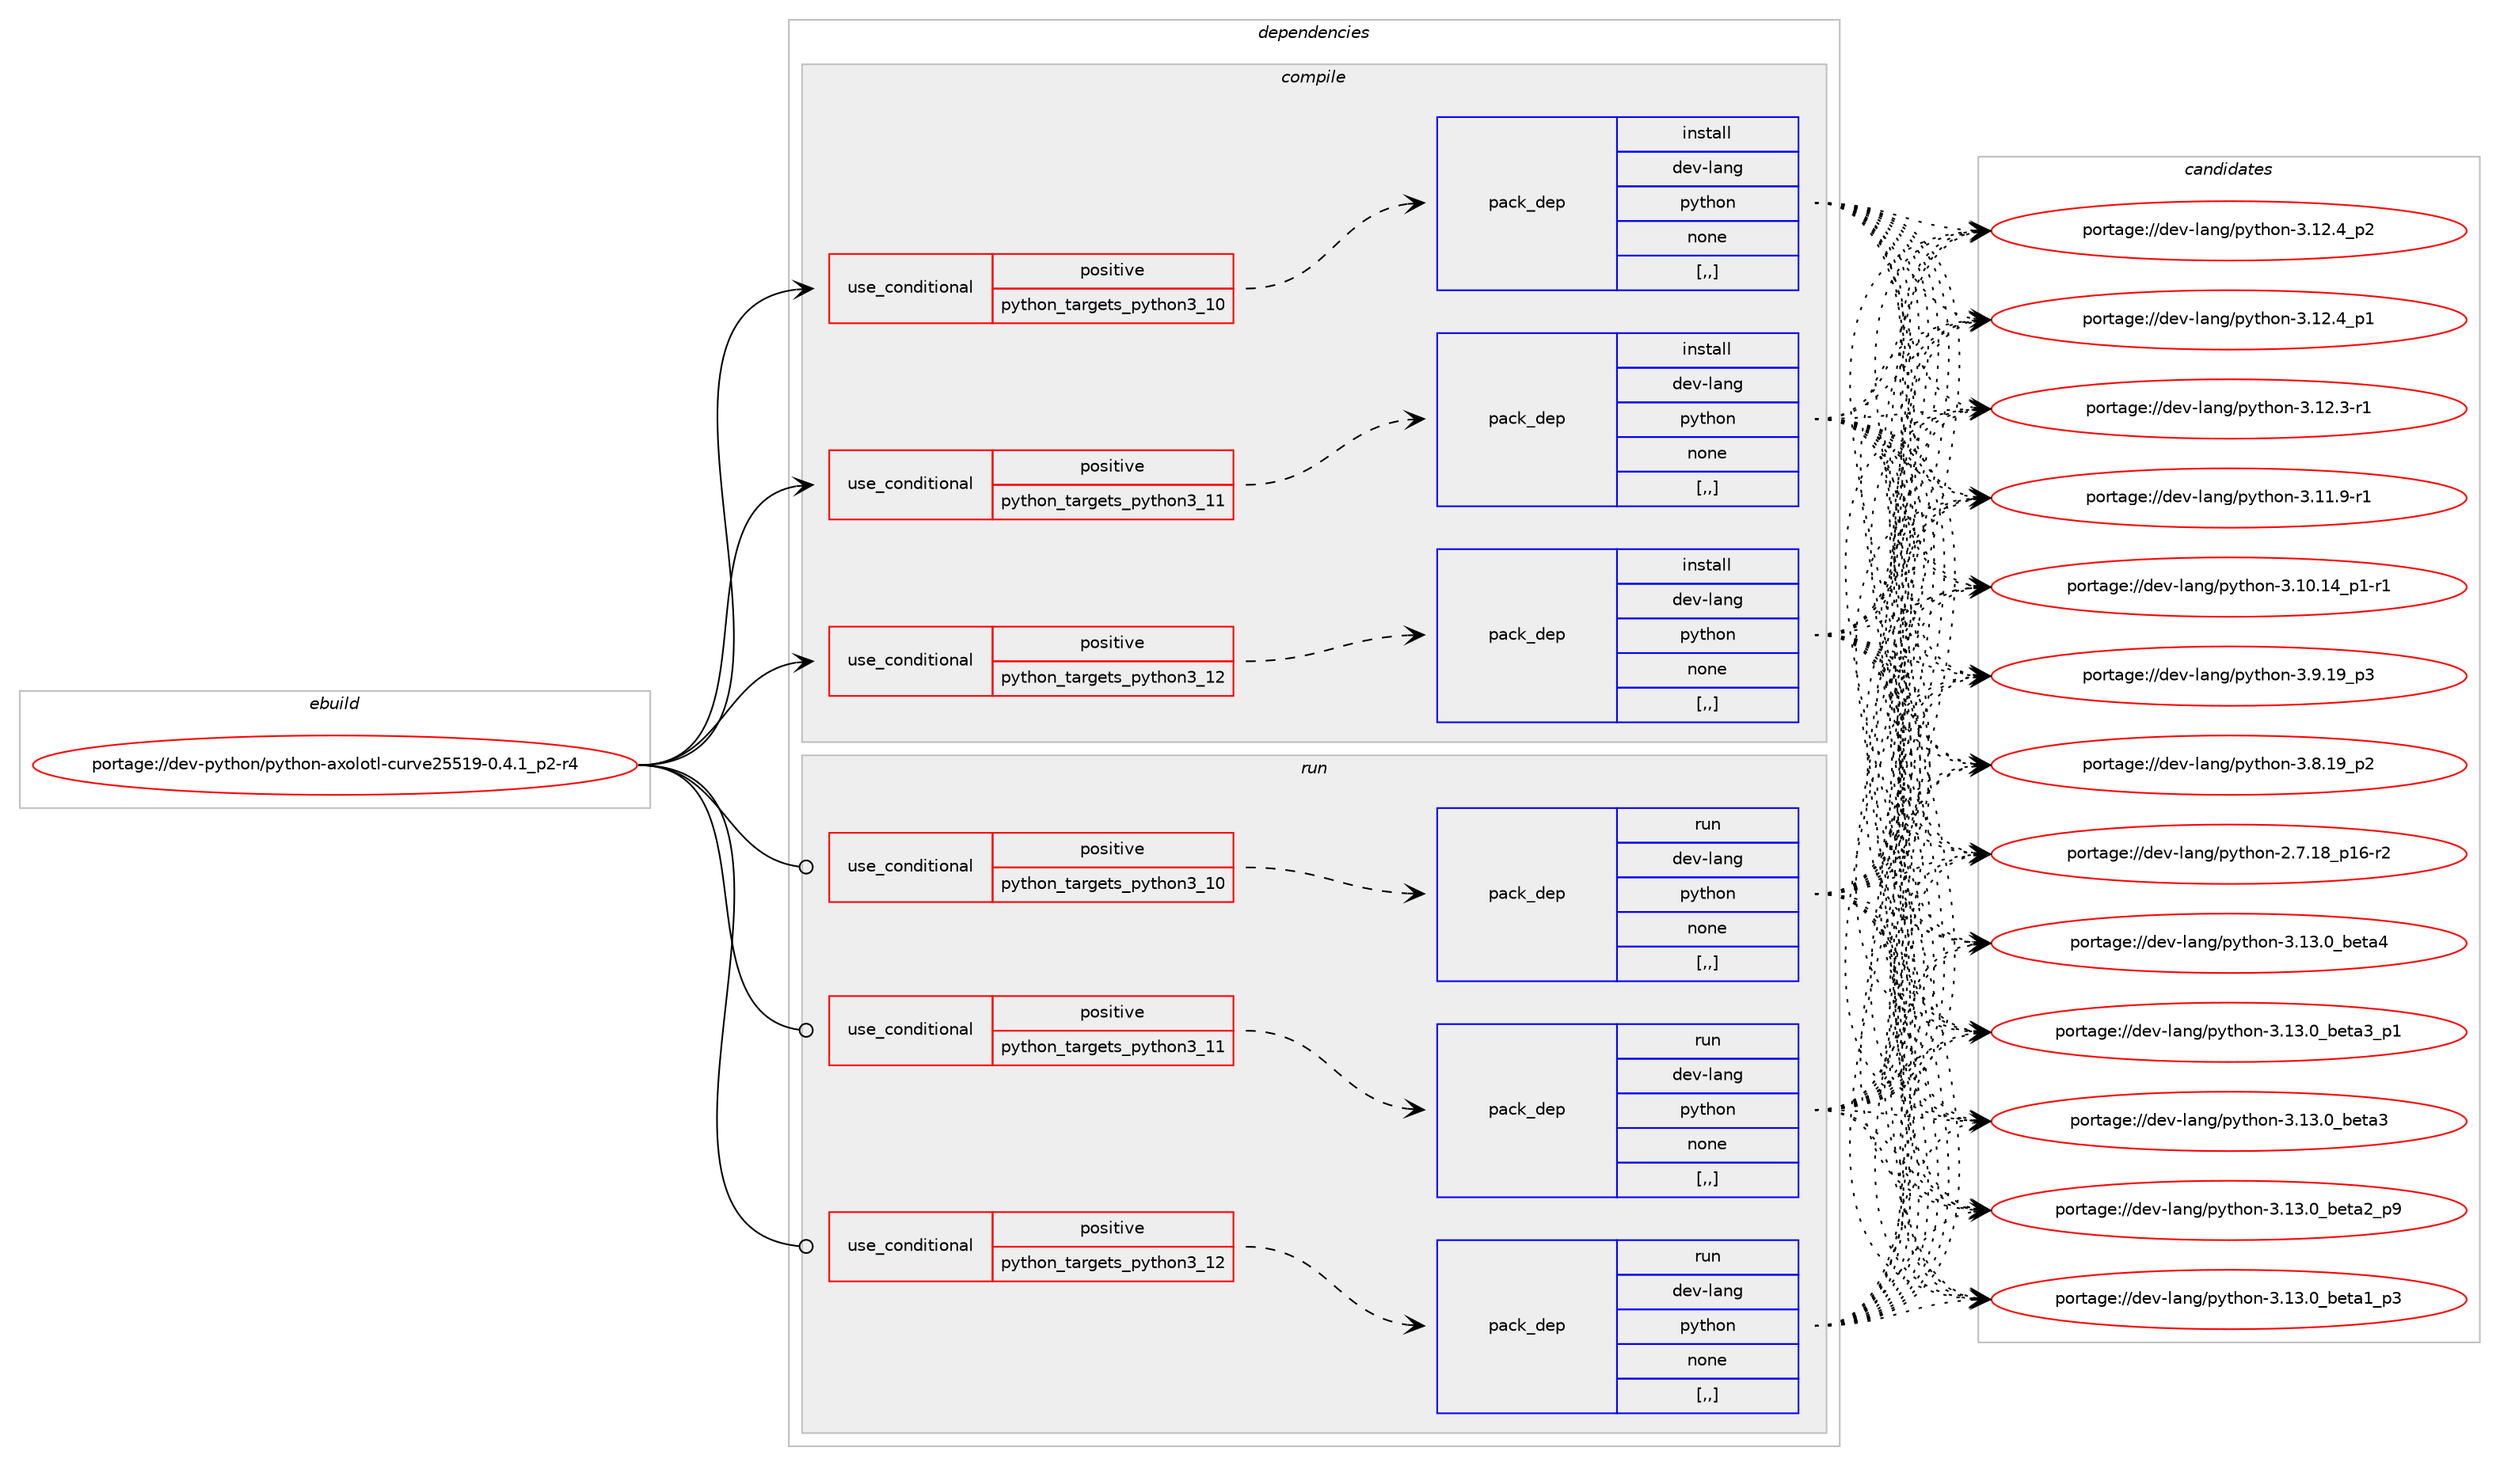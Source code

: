 digraph prolog {

# *************
# Graph options
# *************

newrank=true;
concentrate=true;
compound=true;
graph [rankdir=LR,fontname=Helvetica,fontsize=10,ranksep=1.5];#, ranksep=2.5, nodesep=0.2];
edge  [arrowhead=vee];
node  [fontname=Helvetica,fontsize=10];

# **********
# The ebuild
# **********

subgraph cluster_leftcol {
color=gray;
label=<<i>ebuild</i>>;
id [label="portage://dev-python/python-axolotl-curve25519-0.4.1_p2-r4", color=red, width=4, href="../dev-python/python-axolotl-curve25519-0.4.1_p2-r4.svg"];
}

# ****************
# The dependencies
# ****************

subgraph cluster_midcol {
color=gray;
label=<<i>dependencies</i>>;
subgraph cluster_compile {
fillcolor="#eeeeee";
style=filled;
label=<<i>compile</i>>;
subgraph cond38225 {
dependency159977 [label=<<TABLE BORDER="0" CELLBORDER="1" CELLSPACING="0" CELLPADDING="4"><TR><TD ROWSPAN="3" CELLPADDING="10">use_conditional</TD></TR><TR><TD>positive</TD></TR><TR><TD>python_targets_python3_10</TD></TR></TABLE>>, shape=none, color=red];
subgraph pack120483 {
dependency159978 [label=<<TABLE BORDER="0" CELLBORDER="1" CELLSPACING="0" CELLPADDING="4" WIDTH="220"><TR><TD ROWSPAN="6" CELLPADDING="30">pack_dep</TD></TR><TR><TD WIDTH="110">install</TD></TR><TR><TD>dev-lang</TD></TR><TR><TD>python</TD></TR><TR><TD>none</TD></TR><TR><TD>[,,]</TD></TR></TABLE>>, shape=none, color=blue];
}
dependency159977:e -> dependency159978:w [weight=20,style="dashed",arrowhead="vee"];
}
id:e -> dependency159977:w [weight=20,style="solid",arrowhead="vee"];
subgraph cond38226 {
dependency159979 [label=<<TABLE BORDER="0" CELLBORDER="1" CELLSPACING="0" CELLPADDING="4"><TR><TD ROWSPAN="3" CELLPADDING="10">use_conditional</TD></TR><TR><TD>positive</TD></TR><TR><TD>python_targets_python3_11</TD></TR></TABLE>>, shape=none, color=red];
subgraph pack120484 {
dependency159980 [label=<<TABLE BORDER="0" CELLBORDER="1" CELLSPACING="0" CELLPADDING="4" WIDTH="220"><TR><TD ROWSPAN="6" CELLPADDING="30">pack_dep</TD></TR><TR><TD WIDTH="110">install</TD></TR><TR><TD>dev-lang</TD></TR><TR><TD>python</TD></TR><TR><TD>none</TD></TR><TR><TD>[,,]</TD></TR></TABLE>>, shape=none, color=blue];
}
dependency159979:e -> dependency159980:w [weight=20,style="dashed",arrowhead="vee"];
}
id:e -> dependency159979:w [weight=20,style="solid",arrowhead="vee"];
subgraph cond38227 {
dependency159981 [label=<<TABLE BORDER="0" CELLBORDER="1" CELLSPACING="0" CELLPADDING="4"><TR><TD ROWSPAN="3" CELLPADDING="10">use_conditional</TD></TR><TR><TD>positive</TD></TR><TR><TD>python_targets_python3_12</TD></TR></TABLE>>, shape=none, color=red];
subgraph pack120485 {
dependency159982 [label=<<TABLE BORDER="0" CELLBORDER="1" CELLSPACING="0" CELLPADDING="4" WIDTH="220"><TR><TD ROWSPAN="6" CELLPADDING="30">pack_dep</TD></TR><TR><TD WIDTH="110">install</TD></TR><TR><TD>dev-lang</TD></TR><TR><TD>python</TD></TR><TR><TD>none</TD></TR><TR><TD>[,,]</TD></TR></TABLE>>, shape=none, color=blue];
}
dependency159981:e -> dependency159982:w [weight=20,style="dashed",arrowhead="vee"];
}
id:e -> dependency159981:w [weight=20,style="solid",arrowhead="vee"];
}
subgraph cluster_compileandrun {
fillcolor="#eeeeee";
style=filled;
label=<<i>compile and run</i>>;
}
subgraph cluster_run {
fillcolor="#eeeeee";
style=filled;
label=<<i>run</i>>;
subgraph cond38228 {
dependency159983 [label=<<TABLE BORDER="0" CELLBORDER="1" CELLSPACING="0" CELLPADDING="4"><TR><TD ROWSPAN="3" CELLPADDING="10">use_conditional</TD></TR><TR><TD>positive</TD></TR><TR><TD>python_targets_python3_10</TD></TR></TABLE>>, shape=none, color=red];
subgraph pack120486 {
dependency159984 [label=<<TABLE BORDER="0" CELLBORDER="1" CELLSPACING="0" CELLPADDING="4" WIDTH="220"><TR><TD ROWSPAN="6" CELLPADDING="30">pack_dep</TD></TR><TR><TD WIDTH="110">run</TD></TR><TR><TD>dev-lang</TD></TR><TR><TD>python</TD></TR><TR><TD>none</TD></TR><TR><TD>[,,]</TD></TR></TABLE>>, shape=none, color=blue];
}
dependency159983:e -> dependency159984:w [weight=20,style="dashed",arrowhead="vee"];
}
id:e -> dependency159983:w [weight=20,style="solid",arrowhead="odot"];
subgraph cond38229 {
dependency159985 [label=<<TABLE BORDER="0" CELLBORDER="1" CELLSPACING="0" CELLPADDING="4"><TR><TD ROWSPAN="3" CELLPADDING="10">use_conditional</TD></TR><TR><TD>positive</TD></TR><TR><TD>python_targets_python3_11</TD></TR></TABLE>>, shape=none, color=red];
subgraph pack120487 {
dependency159986 [label=<<TABLE BORDER="0" CELLBORDER="1" CELLSPACING="0" CELLPADDING="4" WIDTH="220"><TR><TD ROWSPAN="6" CELLPADDING="30">pack_dep</TD></TR><TR><TD WIDTH="110">run</TD></TR><TR><TD>dev-lang</TD></TR><TR><TD>python</TD></TR><TR><TD>none</TD></TR><TR><TD>[,,]</TD></TR></TABLE>>, shape=none, color=blue];
}
dependency159985:e -> dependency159986:w [weight=20,style="dashed",arrowhead="vee"];
}
id:e -> dependency159985:w [weight=20,style="solid",arrowhead="odot"];
subgraph cond38230 {
dependency159987 [label=<<TABLE BORDER="0" CELLBORDER="1" CELLSPACING="0" CELLPADDING="4"><TR><TD ROWSPAN="3" CELLPADDING="10">use_conditional</TD></TR><TR><TD>positive</TD></TR><TR><TD>python_targets_python3_12</TD></TR></TABLE>>, shape=none, color=red];
subgraph pack120488 {
dependency159988 [label=<<TABLE BORDER="0" CELLBORDER="1" CELLSPACING="0" CELLPADDING="4" WIDTH="220"><TR><TD ROWSPAN="6" CELLPADDING="30">pack_dep</TD></TR><TR><TD WIDTH="110">run</TD></TR><TR><TD>dev-lang</TD></TR><TR><TD>python</TD></TR><TR><TD>none</TD></TR><TR><TD>[,,]</TD></TR></TABLE>>, shape=none, color=blue];
}
dependency159987:e -> dependency159988:w [weight=20,style="dashed",arrowhead="vee"];
}
id:e -> dependency159987:w [weight=20,style="solid",arrowhead="odot"];
}
}

# **************
# The candidates
# **************

subgraph cluster_choices {
rank=same;
color=gray;
label=<<i>candidates</i>>;

subgraph choice120483 {
color=black;
nodesep=1;
choice1001011184510897110103471121211161041111104551464951464895981011169752 [label="portage://dev-lang/python-3.13.0_beta4", color=red, width=4,href="../dev-lang/python-3.13.0_beta4.svg"];
choice10010111845108971101034711212111610411111045514649514648959810111697519511249 [label="portage://dev-lang/python-3.13.0_beta3_p1", color=red, width=4,href="../dev-lang/python-3.13.0_beta3_p1.svg"];
choice1001011184510897110103471121211161041111104551464951464895981011169751 [label="portage://dev-lang/python-3.13.0_beta3", color=red, width=4,href="../dev-lang/python-3.13.0_beta3.svg"];
choice10010111845108971101034711212111610411111045514649514648959810111697509511257 [label="portage://dev-lang/python-3.13.0_beta2_p9", color=red, width=4,href="../dev-lang/python-3.13.0_beta2_p9.svg"];
choice10010111845108971101034711212111610411111045514649514648959810111697499511251 [label="portage://dev-lang/python-3.13.0_beta1_p3", color=red, width=4,href="../dev-lang/python-3.13.0_beta1_p3.svg"];
choice100101118451089711010347112121116104111110455146495046529511250 [label="portage://dev-lang/python-3.12.4_p2", color=red, width=4,href="../dev-lang/python-3.12.4_p2.svg"];
choice100101118451089711010347112121116104111110455146495046529511249 [label="portage://dev-lang/python-3.12.4_p1", color=red, width=4,href="../dev-lang/python-3.12.4_p1.svg"];
choice100101118451089711010347112121116104111110455146495046514511449 [label="portage://dev-lang/python-3.12.3-r1", color=red, width=4,href="../dev-lang/python-3.12.3-r1.svg"];
choice100101118451089711010347112121116104111110455146494946574511449 [label="portage://dev-lang/python-3.11.9-r1", color=red, width=4,href="../dev-lang/python-3.11.9-r1.svg"];
choice100101118451089711010347112121116104111110455146494846495295112494511449 [label="portage://dev-lang/python-3.10.14_p1-r1", color=red, width=4,href="../dev-lang/python-3.10.14_p1-r1.svg"];
choice100101118451089711010347112121116104111110455146574649579511251 [label="portage://dev-lang/python-3.9.19_p3", color=red, width=4,href="../dev-lang/python-3.9.19_p3.svg"];
choice100101118451089711010347112121116104111110455146564649579511250 [label="portage://dev-lang/python-3.8.19_p2", color=red, width=4,href="../dev-lang/python-3.8.19_p2.svg"];
choice100101118451089711010347112121116104111110455046554649569511249544511450 [label="portage://dev-lang/python-2.7.18_p16-r2", color=red, width=4,href="../dev-lang/python-2.7.18_p16-r2.svg"];
dependency159978:e -> choice1001011184510897110103471121211161041111104551464951464895981011169752:w [style=dotted,weight="100"];
dependency159978:e -> choice10010111845108971101034711212111610411111045514649514648959810111697519511249:w [style=dotted,weight="100"];
dependency159978:e -> choice1001011184510897110103471121211161041111104551464951464895981011169751:w [style=dotted,weight="100"];
dependency159978:e -> choice10010111845108971101034711212111610411111045514649514648959810111697509511257:w [style=dotted,weight="100"];
dependency159978:e -> choice10010111845108971101034711212111610411111045514649514648959810111697499511251:w [style=dotted,weight="100"];
dependency159978:e -> choice100101118451089711010347112121116104111110455146495046529511250:w [style=dotted,weight="100"];
dependency159978:e -> choice100101118451089711010347112121116104111110455146495046529511249:w [style=dotted,weight="100"];
dependency159978:e -> choice100101118451089711010347112121116104111110455146495046514511449:w [style=dotted,weight="100"];
dependency159978:e -> choice100101118451089711010347112121116104111110455146494946574511449:w [style=dotted,weight="100"];
dependency159978:e -> choice100101118451089711010347112121116104111110455146494846495295112494511449:w [style=dotted,weight="100"];
dependency159978:e -> choice100101118451089711010347112121116104111110455146574649579511251:w [style=dotted,weight="100"];
dependency159978:e -> choice100101118451089711010347112121116104111110455146564649579511250:w [style=dotted,weight="100"];
dependency159978:e -> choice100101118451089711010347112121116104111110455046554649569511249544511450:w [style=dotted,weight="100"];
}
subgraph choice120484 {
color=black;
nodesep=1;
choice1001011184510897110103471121211161041111104551464951464895981011169752 [label="portage://dev-lang/python-3.13.0_beta4", color=red, width=4,href="../dev-lang/python-3.13.0_beta4.svg"];
choice10010111845108971101034711212111610411111045514649514648959810111697519511249 [label="portage://dev-lang/python-3.13.0_beta3_p1", color=red, width=4,href="../dev-lang/python-3.13.0_beta3_p1.svg"];
choice1001011184510897110103471121211161041111104551464951464895981011169751 [label="portage://dev-lang/python-3.13.0_beta3", color=red, width=4,href="../dev-lang/python-3.13.0_beta3.svg"];
choice10010111845108971101034711212111610411111045514649514648959810111697509511257 [label="portage://dev-lang/python-3.13.0_beta2_p9", color=red, width=4,href="../dev-lang/python-3.13.0_beta2_p9.svg"];
choice10010111845108971101034711212111610411111045514649514648959810111697499511251 [label="portage://dev-lang/python-3.13.0_beta1_p3", color=red, width=4,href="../dev-lang/python-3.13.0_beta1_p3.svg"];
choice100101118451089711010347112121116104111110455146495046529511250 [label="portage://dev-lang/python-3.12.4_p2", color=red, width=4,href="../dev-lang/python-3.12.4_p2.svg"];
choice100101118451089711010347112121116104111110455146495046529511249 [label="portage://dev-lang/python-3.12.4_p1", color=red, width=4,href="../dev-lang/python-3.12.4_p1.svg"];
choice100101118451089711010347112121116104111110455146495046514511449 [label="portage://dev-lang/python-3.12.3-r1", color=red, width=4,href="../dev-lang/python-3.12.3-r1.svg"];
choice100101118451089711010347112121116104111110455146494946574511449 [label="portage://dev-lang/python-3.11.9-r1", color=red, width=4,href="../dev-lang/python-3.11.9-r1.svg"];
choice100101118451089711010347112121116104111110455146494846495295112494511449 [label="portage://dev-lang/python-3.10.14_p1-r1", color=red, width=4,href="../dev-lang/python-3.10.14_p1-r1.svg"];
choice100101118451089711010347112121116104111110455146574649579511251 [label="portage://dev-lang/python-3.9.19_p3", color=red, width=4,href="../dev-lang/python-3.9.19_p3.svg"];
choice100101118451089711010347112121116104111110455146564649579511250 [label="portage://dev-lang/python-3.8.19_p2", color=red, width=4,href="../dev-lang/python-3.8.19_p2.svg"];
choice100101118451089711010347112121116104111110455046554649569511249544511450 [label="portage://dev-lang/python-2.7.18_p16-r2", color=red, width=4,href="../dev-lang/python-2.7.18_p16-r2.svg"];
dependency159980:e -> choice1001011184510897110103471121211161041111104551464951464895981011169752:w [style=dotted,weight="100"];
dependency159980:e -> choice10010111845108971101034711212111610411111045514649514648959810111697519511249:w [style=dotted,weight="100"];
dependency159980:e -> choice1001011184510897110103471121211161041111104551464951464895981011169751:w [style=dotted,weight="100"];
dependency159980:e -> choice10010111845108971101034711212111610411111045514649514648959810111697509511257:w [style=dotted,weight="100"];
dependency159980:e -> choice10010111845108971101034711212111610411111045514649514648959810111697499511251:w [style=dotted,weight="100"];
dependency159980:e -> choice100101118451089711010347112121116104111110455146495046529511250:w [style=dotted,weight="100"];
dependency159980:e -> choice100101118451089711010347112121116104111110455146495046529511249:w [style=dotted,weight="100"];
dependency159980:e -> choice100101118451089711010347112121116104111110455146495046514511449:w [style=dotted,weight="100"];
dependency159980:e -> choice100101118451089711010347112121116104111110455146494946574511449:w [style=dotted,weight="100"];
dependency159980:e -> choice100101118451089711010347112121116104111110455146494846495295112494511449:w [style=dotted,weight="100"];
dependency159980:e -> choice100101118451089711010347112121116104111110455146574649579511251:w [style=dotted,weight="100"];
dependency159980:e -> choice100101118451089711010347112121116104111110455146564649579511250:w [style=dotted,weight="100"];
dependency159980:e -> choice100101118451089711010347112121116104111110455046554649569511249544511450:w [style=dotted,weight="100"];
}
subgraph choice120485 {
color=black;
nodesep=1;
choice1001011184510897110103471121211161041111104551464951464895981011169752 [label="portage://dev-lang/python-3.13.0_beta4", color=red, width=4,href="../dev-lang/python-3.13.0_beta4.svg"];
choice10010111845108971101034711212111610411111045514649514648959810111697519511249 [label="portage://dev-lang/python-3.13.0_beta3_p1", color=red, width=4,href="../dev-lang/python-3.13.0_beta3_p1.svg"];
choice1001011184510897110103471121211161041111104551464951464895981011169751 [label="portage://dev-lang/python-3.13.0_beta3", color=red, width=4,href="../dev-lang/python-3.13.0_beta3.svg"];
choice10010111845108971101034711212111610411111045514649514648959810111697509511257 [label="portage://dev-lang/python-3.13.0_beta2_p9", color=red, width=4,href="../dev-lang/python-3.13.0_beta2_p9.svg"];
choice10010111845108971101034711212111610411111045514649514648959810111697499511251 [label="portage://dev-lang/python-3.13.0_beta1_p3", color=red, width=4,href="../dev-lang/python-3.13.0_beta1_p3.svg"];
choice100101118451089711010347112121116104111110455146495046529511250 [label="portage://dev-lang/python-3.12.4_p2", color=red, width=4,href="../dev-lang/python-3.12.4_p2.svg"];
choice100101118451089711010347112121116104111110455146495046529511249 [label="portage://dev-lang/python-3.12.4_p1", color=red, width=4,href="../dev-lang/python-3.12.4_p1.svg"];
choice100101118451089711010347112121116104111110455146495046514511449 [label="portage://dev-lang/python-3.12.3-r1", color=red, width=4,href="../dev-lang/python-3.12.3-r1.svg"];
choice100101118451089711010347112121116104111110455146494946574511449 [label="portage://dev-lang/python-3.11.9-r1", color=red, width=4,href="../dev-lang/python-3.11.9-r1.svg"];
choice100101118451089711010347112121116104111110455146494846495295112494511449 [label="portage://dev-lang/python-3.10.14_p1-r1", color=red, width=4,href="../dev-lang/python-3.10.14_p1-r1.svg"];
choice100101118451089711010347112121116104111110455146574649579511251 [label="portage://dev-lang/python-3.9.19_p3", color=red, width=4,href="../dev-lang/python-3.9.19_p3.svg"];
choice100101118451089711010347112121116104111110455146564649579511250 [label="portage://dev-lang/python-3.8.19_p2", color=red, width=4,href="../dev-lang/python-3.8.19_p2.svg"];
choice100101118451089711010347112121116104111110455046554649569511249544511450 [label="portage://dev-lang/python-2.7.18_p16-r2", color=red, width=4,href="../dev-lang/python-2.7.18_p16-r2.svg"];
dependency159982:e -> choice1001011184510897110103471121211161041111104551464951464895981011169752:w [style=dotted,weight="100"];
dependency159982:e -> choice10010111845108971101034711212111610411111045514649514648959810111697519511249:w [style=dotted,weight="100"];
dependency159982:e -> choice1001011184510897110103471121211161041111104551464951464895981011169751:w [style=dotted,weight="100"];
dependency159982:e -> choice10010111845108971101034711212111610411111045514649514648959810111697509511257:w [style=dotted,weight="100"];
dependency159982:e -> choice10010111845108971101034711212111610411111045514649514648959810111697499511251:w [style=dotted,weight="100"];
dependency159982:e -> choice100101118451089711010347112121116104111110455146495046529511250:w [style=dotted,weight="100"];
dependency159982:e -> choice100101118451089711010347112121116104111110455146495046529511249:w [style=dotted,weight="100"];
dependency159982:e -> choice100101118451089711010347112121116104111110455146495046514511449:w [style=dotted,weight="100"];
dependency159982:e -> choice100101118451089711010347112121116104111110455146494946574511449:w [style=dotted,weight="100"];
dependency159982:e -> choice100101118451089711010347112121116104111110455146494846495295112494511449:w [style=dotted,weight="100"];
dependency159982:e -> choice100101118451089711010347112121116104111110455146574649579511251:w [style=dotted,weight="100"];
dependency159982:e -> choice100101118451089711010347112121116104111110455146564649579511250:w [style=dotted,weight="100"];
dependency159982:e -> choice100101118451089711010347112121116104111110455046554649569511249544511450:w [style=dotted,weight="100"];
}
subgraph choice120486 {
color=black;
nodesep=1;
choice1001011184510897110103471121211161041111104551464951464895981011169752 [label="portage://dev-lang/python-3.13.0_beta4", color=red, width=4,href="../dev-lang/python-3.13.0_beta4.svg"];
choice10010111845108971101034711212111610411111045514649514648959810111697519511249 [label="portage://dev-lang/python-3.13.0_beta3_p1", color=red, width=4,href="../dev-lang/python-3.13.0_beta3_p1.svg"];
choice1001011184510897110103471121211161041111104551464951464895981011169751 [label="portage://dev-lang/python-3.13.0_beta3", color=red, width=4,href="../dev-lang/python-3.13.0_beta3.svg"];
choice10010111845108971101034711212111610411111045514649514648959810111697509511257 [label="portage://dev-lang/python-3.13.0_beta2_p9", color=red, width=4,href="../dev-lang/python-3.13.0_beta2_p9.svg"];
choice10010111845108971101034711212111610411111045514649514648959810111697499511251 [label="portage://dev-lang/python-3.13.0_beta1_p3", color=red, width=4,href="../dev-lang/python-3.13.0_beta1_p3.svg"];
choice100101118451089711010347112121116104111110455146495046529511250 [label="portage://dev-lang/python-3.12.4_p2", color=red, width=4,href="../dev-lang/python-3.12.4_p2.svg"];
choice100101118451089711010347112121116104111110455146495046529511249 [label="portage://dev-lang/python-3.12.4_p1", color=red, width=4,href="../dev-lang/python-3.12.4_p1.svg"];
choice100101118451089711010347112121116104111110455146495046514511449 [label="portage://dev-lang/python-3.12.3-r1", color=red, width=4,href="../dev-lang/python-3.12.3-r1.svg"];
choice100101118451089711010347112121116104111110455146494946574511449 [label="portage://dev-lang/python-3.11.9-r1", color=red, width=4,href="../dev-lang/python-3.11.9-r1.svg"];
choice100101118451089711010347112121116104111110455146494846495295112494511449 [label="portage://dev-lang/python-3.10.14_p1-r1", color=red, width=4,href="../dev-lang/python-3.10.14_p1-r1.svg"];
choice100101118451089711010347112121116104111110455146574649579511251 [label="portage://dev-lang/python-3.9.19_p3", color=red, width=4,href="../dev-lang/python-3.9.19_p3.svg"];
choice100101118451089711010347112121116104111110455146564649579511250 [label="portage://dev-lang/python-3.8.19_p2", color=red, width=4,href="../dev-lang/python-3.8.19_p2.svg"];
choice100101118451089711010347112121116104111110455046554649569511249544511450 [label="portage://dev-lang/python-2.7.18_p16-r2", color=red, width=4,href="../dev-lang/python-2.7.18_p16-r2.svg"];
dependency159984:e -> choice1001011184510897110103471121211161041111104551464951464895981011169752:w [style=dotted,weight="100"];
dependency159984:e -> choice10010111845108971101034711212111610411111045514649514648959810111697519511249:w [style=dotted,weight="100"];
dependency159984:e -> choice1001011184510897110103471121211161041111104551464951464895981011169751:w [style=dotted,weight="100"];
dependency159984:e -> choice10010111845108971101034711212111610411111045514649514648959810111697509511257:w [style=dotted,weight="100"];
dependency159984:e -> choice10010111845108971101034711212111610411111045514649514648959810111697499511251:w [style=dotted,weight="100"];
dependency159984:e -> choice100101118451089711010347112121116104111110455146495046529511250:w [style=dotted,weight="100"];
dependency159984:e -> choice100101118451089711010347112121116104111110455146495046529511249:w [style=dotted,weight="100"];
dependency159984:e -> choice100101118451089711010347112121116104111110455146495046514511449:w [style=dotted,weight="100"];
dependency159984:e -> choice100101118451089711010347112121116104111110455146494946574511449:w [style=dotted,weight="100"];
dependency159984:e -> choice100101118451089711010347112121116104111110455146494846495295112494511449:w [style=dotted,weight="100"];
dependency159984:e -> choice100101118451089711010347112121116104111110455146574649579511251:w [style=dotted,weight="100"];
dependency159984:e -> choice100101118451089711010347112121116104111110455146564649579511250:w [style=dotted,weight="100"];
dependency159984:e -> choice100101118451089711010347112121116104111110455046554649569511249544511450:w [style=dotted,weight="100"];
}
subgraph choice120487 {
color=black;
nodesep=1;
choice1001011184510897110103471121211161041111104551464951464895981011169752 [label="portage://dev-lang/python-3.13.0_beta4", color=red, width=4,href="../dev-lang/python-3.13.0_beta4.svg"];
choice10010111845108971101034711212111610411111045514649514648959810111697519511249 [label="portage://dev-lang/python-3.13.0_beta3_p1", color=red, width=4,href="../dev-lang/python-3.13.0_beta3_p1.svg"];
choice1001011184510897110103471121211161041111104551464951464895981011169751 [label="portage://dev-lang/python-3.13.0_beta3", color=red, width=4,href="../dev-lang/python-3.13.0_beta3.svg"];
choice10010111845108971101034711212111610411111045514649514648959810111697509511257 [label="portage://dev-lang/python-3.13.0_beta2_p9", color=red, width=4,href="../dev-lang/python-3.13.0_beta2_p9.svg"];
choice10010111845108971101034711212111610411111045514649514648959810111697499511251 [label="portage://dev-lang/python-3.13.0_beta1_p3", color=red, width=4,href="../dev-lang/python-3.13.0_beta1_p3.svg"];
choice100101118451089711010347112121116104111110455146495046529511250 [label="portage://dev-lang/python-3.12.4_p2", color=red, width=4,href="../dev-lang/python-3.12.4_p2.svg"];
choice100101118451089711010347112121116104111110455146495046529511249 [label="portage://dev-lang/python-3.12.4_p1", color=red, width=4,href="../dev-lang/python-3.12.4_p1.svg"];
choice100101118451089711010347112121116104111110455146495046514511449 [label="portage://dev-lang/python-3.12.3-r1", color=red, width=4,href="../dev-lang/python-3.12.3-r1.svg"];
choice100101118451089711010347112121116104111110455146494946574511449 [label="portage://dev-lang/python-3.11.9-r1", color=red, width=4,href="../dev-lang/python-3.11.9-r1.svg"];
choice100101118451089711010347112121116104111110455146494846495295112494511449 [label="portage://dev-lang/python-3.10.14_p1-r1", color=red, width=4,href="../dev-lang/python-3.10.14_p1-r1.svg"];
choice100101118451089711010347112121116104111110455146574649579511251 [label="portage://dev-lang/python-3.9.19_p3", color=red, width=4,href="../dev-lang/python-3.9.19_p3.svg"];
choice100101118451089711010347112121116104111110455146564649579511250 [label="portage://dev-lang/python-3.8.19_p2", color=red, width=4,href="../dev-lang/python-3.8.19_p2.svg"];
choice100101118451089711010347112121116104111110455046554649569511249544511450 [label="portage://dev-lang/python-2.7.18_p16-r2", color=red, width=4,href="../dev-lang/python-2.7.18_p16-r2.svg"];
dependency159986:e -> choice1001011184510897110103471121211161041111104551464951464895981011169752:w [style=dotted,weight="100"];
dependency159986:e -> choice10010111845108971101034711212111610411111045514649514648959810111697519511249:w [style=dotted,weight="100"];
dependency159986:e -> choice1001011184510897110103471121211161041111104551464951464895981011169751:w [style=dotted,weight="100"];
dependency159986:e -> choice10010111845108971101034711212111610411111045514649514648959810111697509511257:w [style=dotted,weight="100"];
dependency159986:e -> choice10010111845108971101034711212111610411111045514649514648959810111697499511251:w [style=dotted,weight="100"];
dependency159986:e -> choice100101118451089711010347112121116104111110455146495046529511250:w [style=dotted,weight="100"];
dependency159986:e -> choice100101118451089711010347112121116104111110455146495046529511249:w [style=dotted,weight="100"];
dependency159986:e -> choice100101118451089711010347112121116104111110455146495046514511449:w [style=dotted,weight="100"];
dependency159986:e -> choice100101118451089711010347112121116104111110455146494946574511449:w [style=dotted,weight="100"];
dependency159986:e -> choice100101118451089711010347112121116104111110455146494846495295112494511449:w [style=dotted,weight="100"];
dependency159986:e -> choice100101118451089711010347112121116104111110455146574649579511251:w [style=dotted,weight="100"];
dependency159986:e -> choice100101118451089711010347112121116104111110455146564649579511250:w [style=dotted,weight="100"];
dependency159986:e -> choice100101118451089711010347112121116104111110455046554649569511249544511450:w [style=dotted,weight="100"];
}
subgraph choice120488 {
color=black;
nodesep=1;
choice1001011184510897110103471121211161041111104551464951464895981011169752 [label="portage://dev-lang/python-3.13.0_beta4", color=red, width=4,href="../dev-lang/python-3.13.0_beta4.svg"];
choice10010111845108971101034711212111610411111045514649514648959810111697519511249 [label="portage://dev-lang/python-3.13.0_beta3_p1", color=red, width=4,href="../dev-lang/python-3.13.0_beta3_p1.svg"];
choice1001011184510897110103471121211161041111104551464951464895981011169751 [label="portage://dev-lang/python-3.13.0_beta3", color=red, width=4,href="../dev-lang/python-3.13.0_beta3.svg"];
choice10010111845108971101034711212111610411111045514649514648959810111697509511257 [label="portage://dev-lang/python-3.13.0_beta2_p9", color=red, width=4,href="../dev-lang/python-3.13.0_beta2_p9.svg"];
choice10010111845108971101034711212111610411111045514649514648959810111697499511251 [label="portage://dev-lang/python-3.13.0_beta1_p3", color=red, width=4,href="../dev-lang/python-3.13.0_beta1_p3.svg"];
choice100101118451089711010347112121116104111110455146495046529511250 [label="portage://dev-lang/python-3.12.4_p2", color=red, width=4,href="../dev-lang/python-3.12.4_p2.svg"];
choice100101118451089711010347112121116104111110455146495046529511249 [label="portage://dev-lang/python-3.12.4_p1", color=red, width=4,href="../dev-lang/python-3.12.4_p1.svg"];
choice100101118451089711010347112121116104111110455146495046514511449 [label="portage://dev-lang/python-3.12.3-r1", color=red, width=4,href="../dev-lang/python-3.12.3-r1.svg"];
choice100101118451089711010347112121116104111110455146494946574511449 [label="portage://dev-lang/python-3.11.9-r1", color=red, width=4,href="../dev-lang/python-3.11.9-r1.svg"];
choice100101118451089711010347112121116104111110455146494846495295112494511449 [label="portage://dev-lang/python-3.10.14_p1-r1", color=red, width=4,href="../dev-lang/python-3.10.14_p1-r1.svg"];
choice100101118451089711010347112121116104111110455146574649579511251 [label="portage://dev-lang/python-3.9.19_p3", color=red, width=4,href="../dev-lang/python-3.9.19_p3.svg"];
choice100101118451089711010347112121116104111110455146564649579511250 [label="portage://dev-lang/python-3.8.19_p2", color=red, width=4,href="../dev-lang/python-3.8.19_p2.svg"];
choice100101118451089711010347112121116104111110455046554649569511249544511450 [label="portage://dev-lang/python-2.7.18_p16-r2", color=red, width=4,href="../dev-lang/python-2.7.18_p16-r2.svg"];
dependency159988:e -> choice1001011184510897110103471121211161041111104551464951464895981011169752:w [style=dotted,weight="100"];
dependency159988:e -> choice10010111845108971101034711212111610411111045514649514648959810111697519511249:w [style=dotted,weight="100"];
dependency159988:e -> choice1001011184510897110103471121211161041111104551464951464895981011169751:w [style=dotted,weight="100"];
dependency159988:e -> choice10010111845108971101034711212111610411111045514649514648959810111697509511257:w [style=dotted,weight="100"];
dependency159988:e -> choice10010111845108971101034711212111610411111045514649514648959810111697499511251:w [style=dotted,weight="100"];
dependency159988:e -> choice100101118451089711010347112121116104111110455146495046529511250:w [style=dotted,weight="100"];
dependency159988:e -> choice100101118451089711010347112121116104111110455146495046529511249:w [style=dotted,weight="100"];
dependency159988:e -> choice100101118451089711010347112121116104111110455146495046514511449:w [style=dotted,weight="100"];
dependency159988:e -> choice100101118451089711010347112121116104111110455146494946574511449:w [style=dotted,weight="100"];
dependency159988:e -> choice100101118451089711010347112121116104111110455146494846495295112494511449:w [style=dotted,weight="100"];
dependency159988:e -> choice100101118451089711010347112121116104111110455146574649579511251:w [style=dotted,weight="100"];
dependency159988:e -> choice100101118451089711010347112121116104111110455146564649579511250:w [style=dotted,weight="100"];
dependency159988:e -> choice100101118451089711010347112121116104111110455046554649569511249544511450:w [style=dotted,weight="100"];
}
}

}
